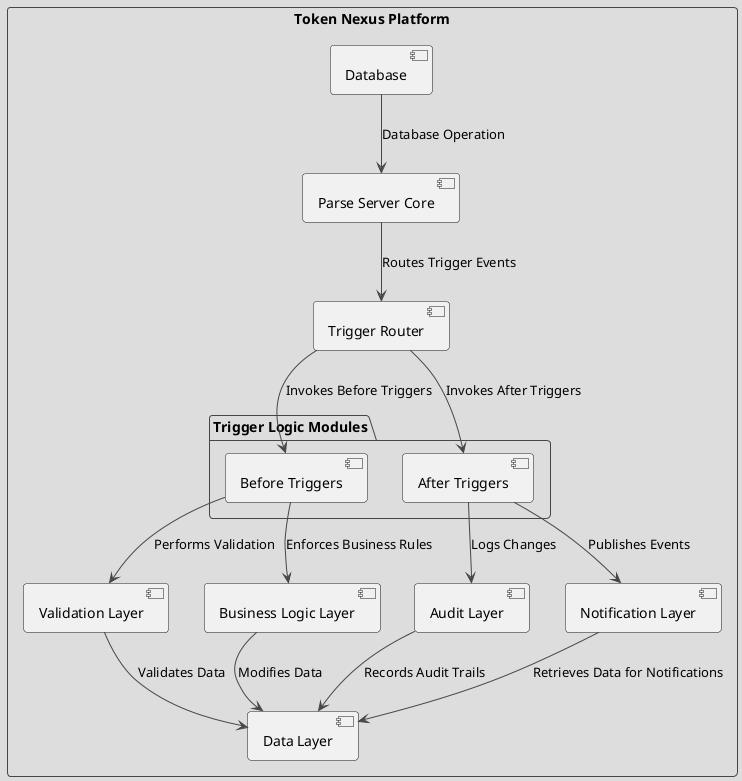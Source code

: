 @startuml
!theme toy

rectangle "Token Nexus Platform" {
  component "Database" as DB
  component "Parse Server Core" as ParseServer
  component "Trigger Router" as Router
  folder "Trigger Logic Modules" {
    component "Before Triggers" as BeforeTriggers
    component "After Triggers" as AfterTriggers
  }
  component "Validation Layer" as Validation
  component "Business Logic Layer" as BusinessLogic
  component "Audit Layer" as Audit
  component "Notification Layer" as Notification
  component "Data Layer" as DataLayer

  DB --> ParseServer : "Database Operation"
  ParseServer --> Router : "Routes Trigger Events"
  Router --> BeforeTriggers : "Invokes Before Triggers"
  Router --> AfterTriggers : "Invokes After Triggers"

  BeforeTriggers --> Validation : "Performs Validation"
  BeforeTriggers --> BusinessLogic : "Enforces Business Rules"

  AfterTriggers --> Audit : "Logs Changes"
  AfterTriggers --> Notification : "Publishes Events"

  Validation --> DataLayer : "Validates Data"
  BusinessLogic --> DataLayer : "Modifies Data"
  Audit --> DataLayer : "Records Audit Trails"
  Notification --> DataLayer : "Retrieves Data for Notifications"
}
@enduml